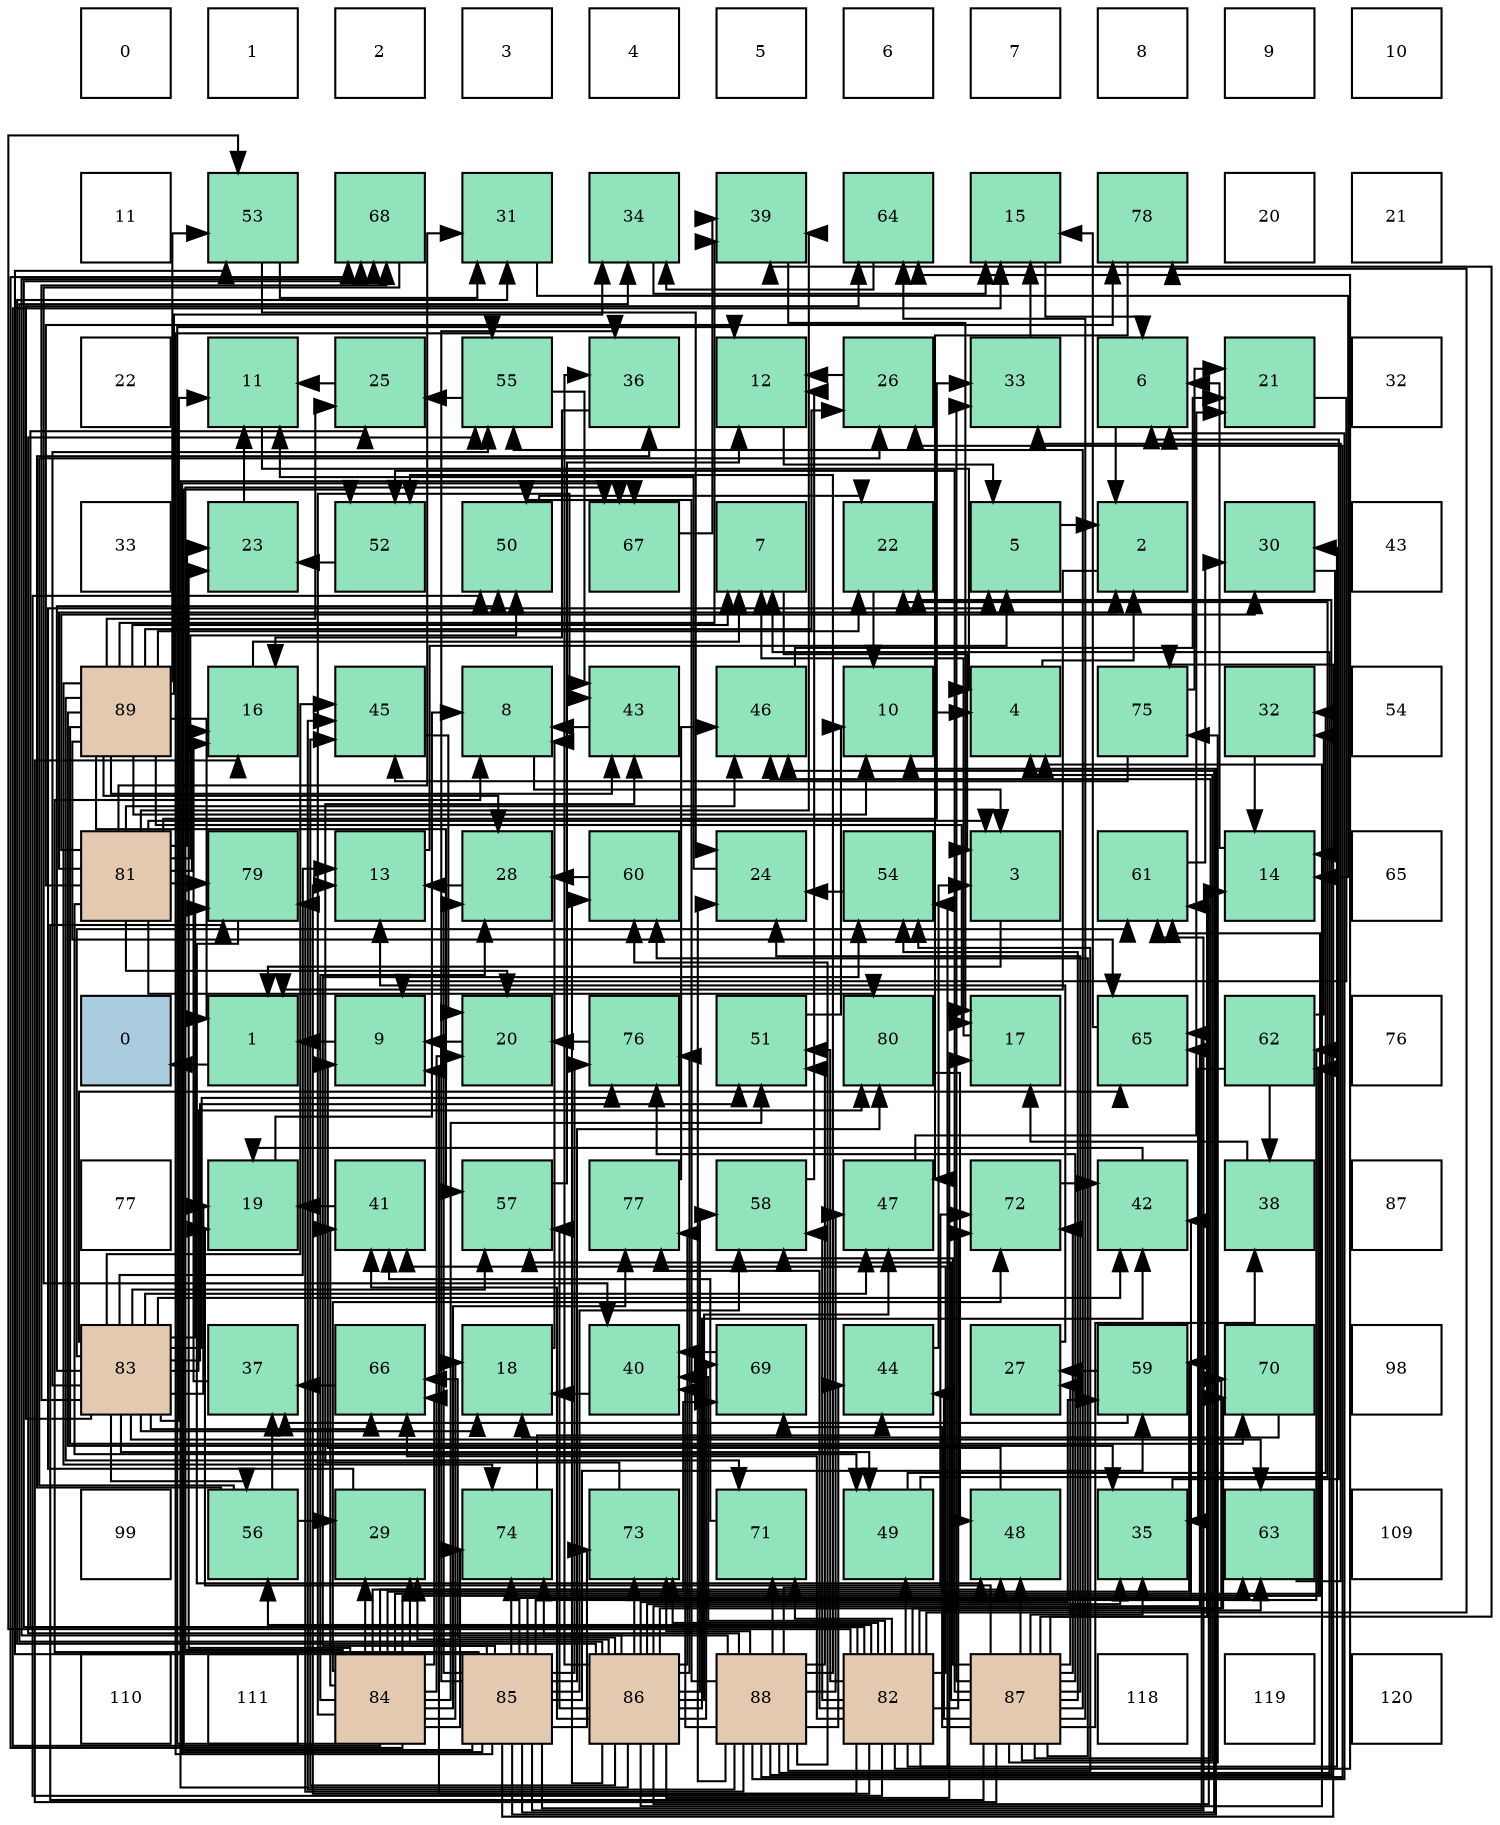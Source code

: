 digraph layout{
 rankdir=TB;
 splines=ortho;
 node [style=filled shape=square fixedsize=true width=0.6];
0[label="0", fontsize=8, fillcolor="#ffffff"];
1[label="1", fontsize=8, fillcolor="#ffffff"];
2[label="2", fontsize=8, fillcolor="#ffffff"];
3[label="3", fontsize=8, fillcolor="#ffffff"];
4[label="4", fontsize=8, fillcolor="#ffffff"];
5[label="5", fontsize=8, fillcolor="#ffffff"];
6[label="6", fontsize=8, fillcolor="#ffffff"];
7[label="7", fontsize=8, fillcolor="#ffffff"];
8[label="8", fontsize=8, fillcolor="#ffffff"];
9[label="9", fontsize=8, fillcolor="#ffffff"];
10[label="10", fontsize=8, fillcolor="#ffffff"];
11[label="11", fontsize=8, fillcolor="#ffffff"];
12[label="53", fontsize=8, fillcolor="#91e3bb"];
13[label="68", fontsize=8, fillcolor="#91e3bb"];
14[label="31", fontsize=8, fillcolor="#91e3bb"];
15[label="34", fontsize=8, fillcolor="#91e3bb"];
16[label="39", fontsize=8, fillcolor="#91e3bb"];
17[label="64", fontsize=8, fillcolor="#91e3bb"];
18[label="15", fontsize=8, fillcolor="#91e3bb"];
19[label="78", fontsize=8, fillcolor="#91e3bb"];
20[label="20", fontsize=8, fillcolor="#ffffff"];
21[label="21", fontsize=8, fillcolor="#ffffff"];
22[label="22", fontsize=8, fillcolor="#ffffff"];
23[label="11", fontsize=8, fillcolor="#91e3bb"];
24[label="25", fontsize=8, fillcolor="#91e3bb"];
25[label="55", fontsize=8, fillcolor="#91e3bb"];
26[label="36", fontsize=8, fillcolor="#91e3bb"];
27[label="12", fontsize=8, fillcolor="#91e3bb"];
28[label="26", fontsize=8, fillcolor="#91e3bb"];
29[label="33", fontsize=8, fillcolor="#91e3bb"];
30[label="6", fontsize=8, fillcolor="#91e3bb"];
31[label="21", fontsize=8, fillcolor="#91e3bb"];
32[label="32", fontsize=8, fillcolor="#ffffff"];
33[label="33", fontsize=8, fillcolor="#ffffff"];
34[label="23", fontsize=8, fillcolor="#91e3bb"];
35[label="52", fontsize=8, fillcolor="#91e3bb"];
36[label="50", fontsize=8, fillcolor="#91e3bb"];
37[label="67", fontsize=8, fillcolor="#91e3bb"];
38[label="7", fontsize=8, fillcolor="#91e3bb"];
39[label="22", fontsize=8, fillcolor="#91e3bb"];
40[label="5", fontsize=8, fillcolor="#91e3bb"];
41[label="2", fontsize=8, fillcolor="#91e3bb"];
42[label="30", fontsize=8, fillcolor="#91e3bb"];
43[label="43", fontsize=8, fillcolor="#ffffff"];
44[label="89", fontsize=8, fillcolor="#e3c9af"];
45[label="16", fontsize=8, fillcolor="#91e3bb"];
46[label="45", fontsize=8, fillcolor="#91e3bb"];
47[label="8", fontsize=8, fillcolor="#91e3bb"];
48[label="43", fontsize=8, fillcolor="#91e3bb"];
49[label="46", fontsize=8, fillcolor="#91e3bb"];
50[label="10", fontsize=8, fillcolor="#91e3bb"];
51[label="4", fontsize=8, fillcolor="#91e3bb"];
52[label="75", fontsize=8, fillcolor="#91e3bb"];
53[label="32", fontsize=8, fillcolor="#91e3bb"];
54[label="54", fontsize=8, fillcolor="#ffffff"];
55[label="81", fontsize=8, fillcolor="#e3c9af"];
56[label="79", fontsize=8, fillcolor="#91e3bb"];
57[label="13", fontsize=8, fillcolor="#91e3bb"];
58[label="28", fontsize=8, fillcolor="#91e3bb"];
59[label="60", fontsize=8, fillcolor="#91e3bb"];
60[label="24", fontsize=8, fillcolor="#91e3bb"];
61[label="54", fontsize=8, fillcolor="#91e3bb"];
62[label="3", fontsize=8, fillcolor="#91e3bb"];
63[label="61", fontsize=8, fillcolor="#91e3bb"];
64[label="14", fontsize=8, fillcolor="#91e3bb"];
65[label="65", fontsize=8, fillcolor="#ffffff"];
66[label="0", fontsize=8, fillcolor="#a9ccde"];
67[label="1", fontsize=8, fillcolor="#91e3bb"];
68[label="9", fontsize=8, fillcolor="#91e3bb"];
69[label="20", fontsize=8, fillcolor="#91e3bb"];
70[label="76", fontsize=8, fillcolor="#91e3bb"];
71[label="51", fontsize=8, fillcolor="#91e3bb"];
72[label="80", fontsize=8, fillcolor="#91e3bb"];
73[label="17", fontsize=8, fillcolor="#91e3bb"];
74[label="65", fontsize=8, fillcolor="#91e3bb"];
75[label="62", fontsize=8, fillcolor="#91e3bb"];
76[label="76", fontsize=8, fillcolor="#ffffff"];
77[label="77", fontsize=8, fillcolor="#ffffff"];
78[label="19", fontsize=8, fillcolor="#91e3bb"];
79[label="41", fontsize=8, fillcolor="#91e3bb"];
80[label="57", fontsize=8, fillcolor="#91e3bb"];
81[label="77", fontsize=8, fillcolor="#91e3bb"];
82[label="58", fontsize=8, fillcolor="#91e3bb"];
83[label="47", fontsize=8, fillcolor="#91e3bb"];
84[label="72", fontsize=8, fillcolor="#91e3bb"];
85[label="42", fontsize=8, fillcolor="#91e3bb"];
86[label="38", fontsize=8, fillcolor="#91e3bb"];
87[label="87", fontsize=8, fillcolor="#ffffff"];
88[label="83", fontsize=8, fillcolor="#e3c9af"];
89[label="37", fontsize=8, fillcolor="#91e3bb"];
90[label="66", fontsize=8, fillcolor="#91e3bb"];
91[label="18", fontsize=8, fillcolor="#91e3bb"];
92[label="40", fontsize=8, fillcolor="#91e3bb"];
93[label="69", fontsize=8, fillcolor="#91e3bb"];
94[label="44", fontsize=8, fillcolor="#91e3bb"];
95[label="27", fontsize=8, fillcolor="#91e3bb"];
96[label="59", fontsize=8, fillcolor="#91e3bb"];
97[label="70", fontsize=8, fillcolor="#91e3bb"];
98[label="98", fontsize=8, fillcolor="#ffffff"];
99[label="99", fontsize=8, fillcolor="#ffffff"];
100[label="56", fontsize=8, fillcolor="#91e3bb"];
101[label="29", fontsize=8, fillcolor="#91e3bb"];
102[label="74", fontsize=8, fillcolor="#91e3bb"];
103[label="73", fontsize=8, fillcolor="#91e3bb"];
104[label="71", fontsize=8, fillcolor="#91e3bb"];
105[label="49", fontsize=8, fillcolor="#91e3bb"];
106[label="48", fontsize=8, fillcolor="#91e3bb"];
107[label="35", fontsize=8, fillcolor="#91e3bb"];
108[label="63", fontsize=8, fillcolor="#91e3bb"];
109[label="109", fontsize=8, fillcolor="#ffffff"];
110[label="110", fontsize=8, fillcolor="#ffffff"];
111[label="111", fontsize=8, fillcolor="#ffffff"];
112[label="84", fontsize=8, fillcolor="#e3c9af"];
113[label="85", fontsize=8, fillcolor="#e3c9af"];
114[label="86", fontsize=8, fillcolor="#e3c9af"];
115[label="88", fontsize=8, fillcolor="#e3c9af"];
116[label="82", fontsize=8, fillcolor="#e3c9af"];
117[label="87", fontsize=8, fillcolor="#e3c9af"];
118[label="118", fontsize=8, fillcolor="#ffffff"];
119[label="119", fontsize=8, fillcolor="#ffffff"];
120[label="120", fontsize=8, fillcolor="#ffffff"];
edge [constraint=false, style=vis];67 -> 66;
41 -> 67;
62 -> 67;
51 -> 41;
40 -> 41;
30 -> 41;
38 -> 62;
47 -> 62;
68 -> 67;
50 -> 51;
23 -> 51;
27 -> 40;
57 -> 40;
64 -> 30;
18 -> 30;
45 -> 38;
73 -> 38;
91 -> 47;
78 -> 47;
69 -> 68;
31 -> 68;
39 -> 50;
34 -> 23;
60 -> 23;
24 -> 23;
28 -> 27;
95 -> 57;
58 -> 57;
101 -> 40;
42 -> 64;
14 -> 64;
53 -> 64;
29 -> 18;
15 -> 18;
107 -> 30;
26 -> 45;
89 -> 45;
86 -> 73;
16 -> 73;
92 -> 91;
79 -> 78;
85 -> 78;
48 -> 47;
94 -> 62;
46 -> 69;
49 -> 31;
83 -> 31;
106 -> 68;
105 -> 39;
105 -> 53;
36 -> 39;
71 -> 50;
35 -> 34;
12 -> 60;
12 -> 14;
61 -> 60;
25 -> 24;
25 -> 48;
100 -> 28;
100 -> 101;
100 -> 26;
100 -> 89;
80 -> 27;
82 -> 27;
96 -> 95;
96 -> 89;
59 -> 58;
63 -> 42;
75 -> 53;
75 -> 107;
75 -> 86;
108 -> 29;
17 -> 15;
74 -> 18;
90 -> 89;
37 -> 16;
13 -> 92;
93 -> 92;
97 -> 91;
104 -> 79;
84 -> 85;
103 -> 48;
102 -> 94;
52 -> 31;
52 -> 46;
70 -> 69;
81 -> 49;
19 -> 83;
56 -> 106;
72 -> 106;
55 -> 41;
55 -> 62;
55 -> 45;
55 -> 69;
55 -> 34;
55 -> 42;
55 -> 14;
55 -> 29;
55 -> 16;
55 -> 49;
55 -> 105;
55 -> 36;
55 -> 19;
55 -> 56;
55 -> 72;
116 -> 68;
116 -> 57;
116 -> 24;
116 -> 42;
116 -> 92;
116 -> 79;
116 -> 105;
116 -> 36;
116 -> 71;
116 -> 12;
116 -> 61;
116 -> 100;
116 -> 82;
116 -> 108;
116 -> 17;
116 -> 90;
116 -> 13;
116 -> 97;
116 -> 104;
116 -> 84;
116 -> 103;
116 -> 81;
116 -> 19;
88 -> 23;
88 -> 57;
88 -> 91;
88 -> 78;
88 -> 85;
88 -> 46;
88 -> 83;
88 -> 105;
88 -> 36;
88 -> 71;
88 -> 25;
88 -> 100;
88 -> 80;
88 -> 63;
88 -> 108;
88 -> 17;
88 -> 74;
88 -> 90;
88 -> 13;
88 -> 70;
88 -> 56;
88 -> 72;
112 -> 27;
112 -> 18;
112 -> 91;
112 -> 69;
112 -> 34;
112 -> 58;
112 -> 101;
112 -> 79;
112 -> 48;
112 -> 106;
112 -> 71;
112 -> 96;
112 -> 63;
112 -> 75;
112 -> 90;
112 -> 37;
112 -> 13;
112 -> 93;
112 -> 84;
112 -> 102;
112 -> 81;
113 -> 47;
113 -> 50;
113 -> 58;
113 -> 101;
113 -> 26;
113 -> 85;
113 -> 49;
113 -> 35;
113 -> 12;
113 -> 61;
113 -> 25;
113 -> 82;
113 -> 96;
113 -> 63;
113 -> 75;
113 -> 108;
113 -> 74;
113 -> 37;
113 -> 103;
113 -> 102;
113 -> 52;
113 -> 70;
113 -> 72;
114 -> 51;
114 -> 73;
114 -> 101;
114 -> 14;
114 -> 15;
114 -> 107;
114 -> 26;
114 -> 79;
114 -> 85;
114 -> 46;
114 -> 83;
114 -> 80;
114 -> 82;
114 -> 96;
114 -> 59;
114 -> 63;
114 -> 74;
114 -> 90;
114 -> 37;
114 -> 93;
114 -> 97;
114 -> 103;
114 -> 102;
114 -> 70;
114 -> 81;
117 -> 51;
117 -> 64;
117 -> 45;
117 -> 78;
117 -> 60;
117 -> 95;
117 -> 29;
117 -> 107;
117 -> 86;
117 -> 16;
117 -> 94;
117 -> 49;
117 -> 106;
117 -> 35;
117 -> 61;
117 -> 25;
117 -> 80;
117 -> 82;
117 -> 59;
117 -> 17;
117 -> 93;
117 -> 84;
117 -> 52;
117 -> 70;
117 -> 56;
115 -> 30;
115 -> 38;
115 -> 39;
115 -> 60;
115 -> 28;
115 -> 92;
115 -> 94;
115 -> 46;
115 -> 83;
115 -> 36;
115 -> 71;
115 -> 35;
115 -> 61;
115 -> 25;
115 -> 59;
115 -> 13;
115 -> 104;
115 -> 84;
115 -> 103;
115 -> 56;
44 -> 67;
44 -> 38;
44 -> 50;
44 -> 73;
44 -> 39;
44 -> 24;
44 -> 28;
44 -> 58;
44 -> 15;
44 -> 107;
44 -> 16;
44 -> 48;
44 -> 12;
44 -> 80;
44 -> 74;
44 -> 97;
44 -> 104;
44 -> 102;
edge [constraint=true, style=invis];
0 -> 11 -> 22 -> 33 -> 44 -> 55 -> 66 -> 77 -> 88 -> 99 -> 110;
1 -> 12 -> 23 -> 34 -> 45 -> 56 -> 67 -> 78 -> 89 -> 100 -> 111;
2 -> 13 -> 24 -> 35 -> 46 -> 57 -> 68 -> 79 -> 90 -> 101 -> 112;
3 -> 14 -> 25 -> 36 -> 47 -> 58 -> 69 -> 80 -> 91 -> 102 -> 113;
4 -> 15 -> 26 -> 37 -> 48 -> 59 -> 70 -> 81 -> 92 -> 103 -> 114;
5 -> 16 -> 27 -> 38 -> 49 -> 60 -> 71 -> 82 -> 93 -> 104 -> 115;
6 -> 17 -> 28 -> 39 -> 50 -> 61 -> 72 -> 83 -> 94 -> 105 -> 116;
7 -> 18 -> 29 -> 40 -> 51 -> 62 -> 73 -> 84 -> 95 -> 106 -> 117;
8 -> 19 -> 30 -> 41 -> 52 -> 63 -> 74 -> 85 -> 96 -> 107 -> 118;
9 -> 20 -> 31 -> 42 -> 53 -> 64 -> 75 -> 86 -> 97 -> 108 -> 119;
10 -> 21 -> 32 -> 43 -> 54 -> 65 -> 76 -> 87 -> 98 -> 109 -> 120;
rank = same {0 -> 1 -> 2 -> 3 -> 4 -> 5 -> 6 -> 7 -> 8 -> 9 -> 10};
rank = same {11 -> 12 -> 13 -> 14 -> 15 -> 16 -> 17 -> 18 -> 19 -> 20 -> 21};
rank = same {22 -> 23 -> 24 -> 25 -> 26 -> 27 -> 28 -> 29 -> 30 -> 31 -> 32};
rank = same {33 -> 34 -> 35 -> 36 -> 37 -> 38 -> 39 -> 40 -> 41 -> 42 -> 43};
rank = same {44 -> 45 -> 46 -> 47 -> 48 -> 49 -> 50 -> 51 -> 52 -> 53 -> 54};
rank = same {55 -> 56 -> 57 -> 58 -> 59 -> 60 -> 61 -> 62 -> 63 -> 64 -> 65};
rank = same {66 -> 67 -> 68 -> 69 -> 70 -> 71 -> 72 -> 73 -> 74 -> 75 -> 76};
rank = same {77 -> 78 -> 79 -> 80 -> 81 -> 82 -> 83 -> 84 -> 85 -> 86 -> 87};
rank = same {88 -> 89 -> 90 -> 91 -> 92 -> 93 -> 94 -> 95 -> 96 -> 97 -> 98};
rank = same {99 -> 100 -> 101 -> 102 -> 103 -> 104 -> 105 -> 106 -> 107 -> 108 -> 109};
rank = same {110 -> 111 -> 112 -> 113 -> 114 -> 115 -> 116 -> 117 -> 118 -> 119 -> 120};
}